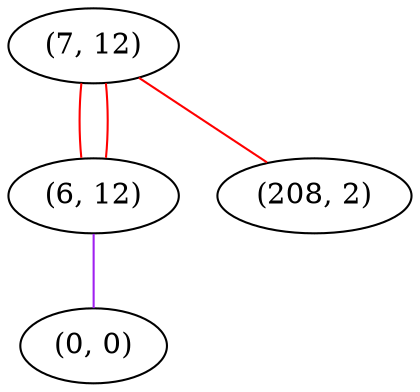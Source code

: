 graph "" {
"(7, 12)";
"(6, 12)";
"(0, 0)";
"(208, 2)";
"(7, 12)" -- "(6, 12)"  [color=red, key=0, weight=1];
"(7, 12)" -- "(6, 12)"  [color=red, key=1, weight=1];
"(7, 12)" -- "(208, 2)"  [color=red, key=0, weight=1];
"(6, 12)" -- "(0, 0)"  [color=purple, key=0, weight=4];
}
